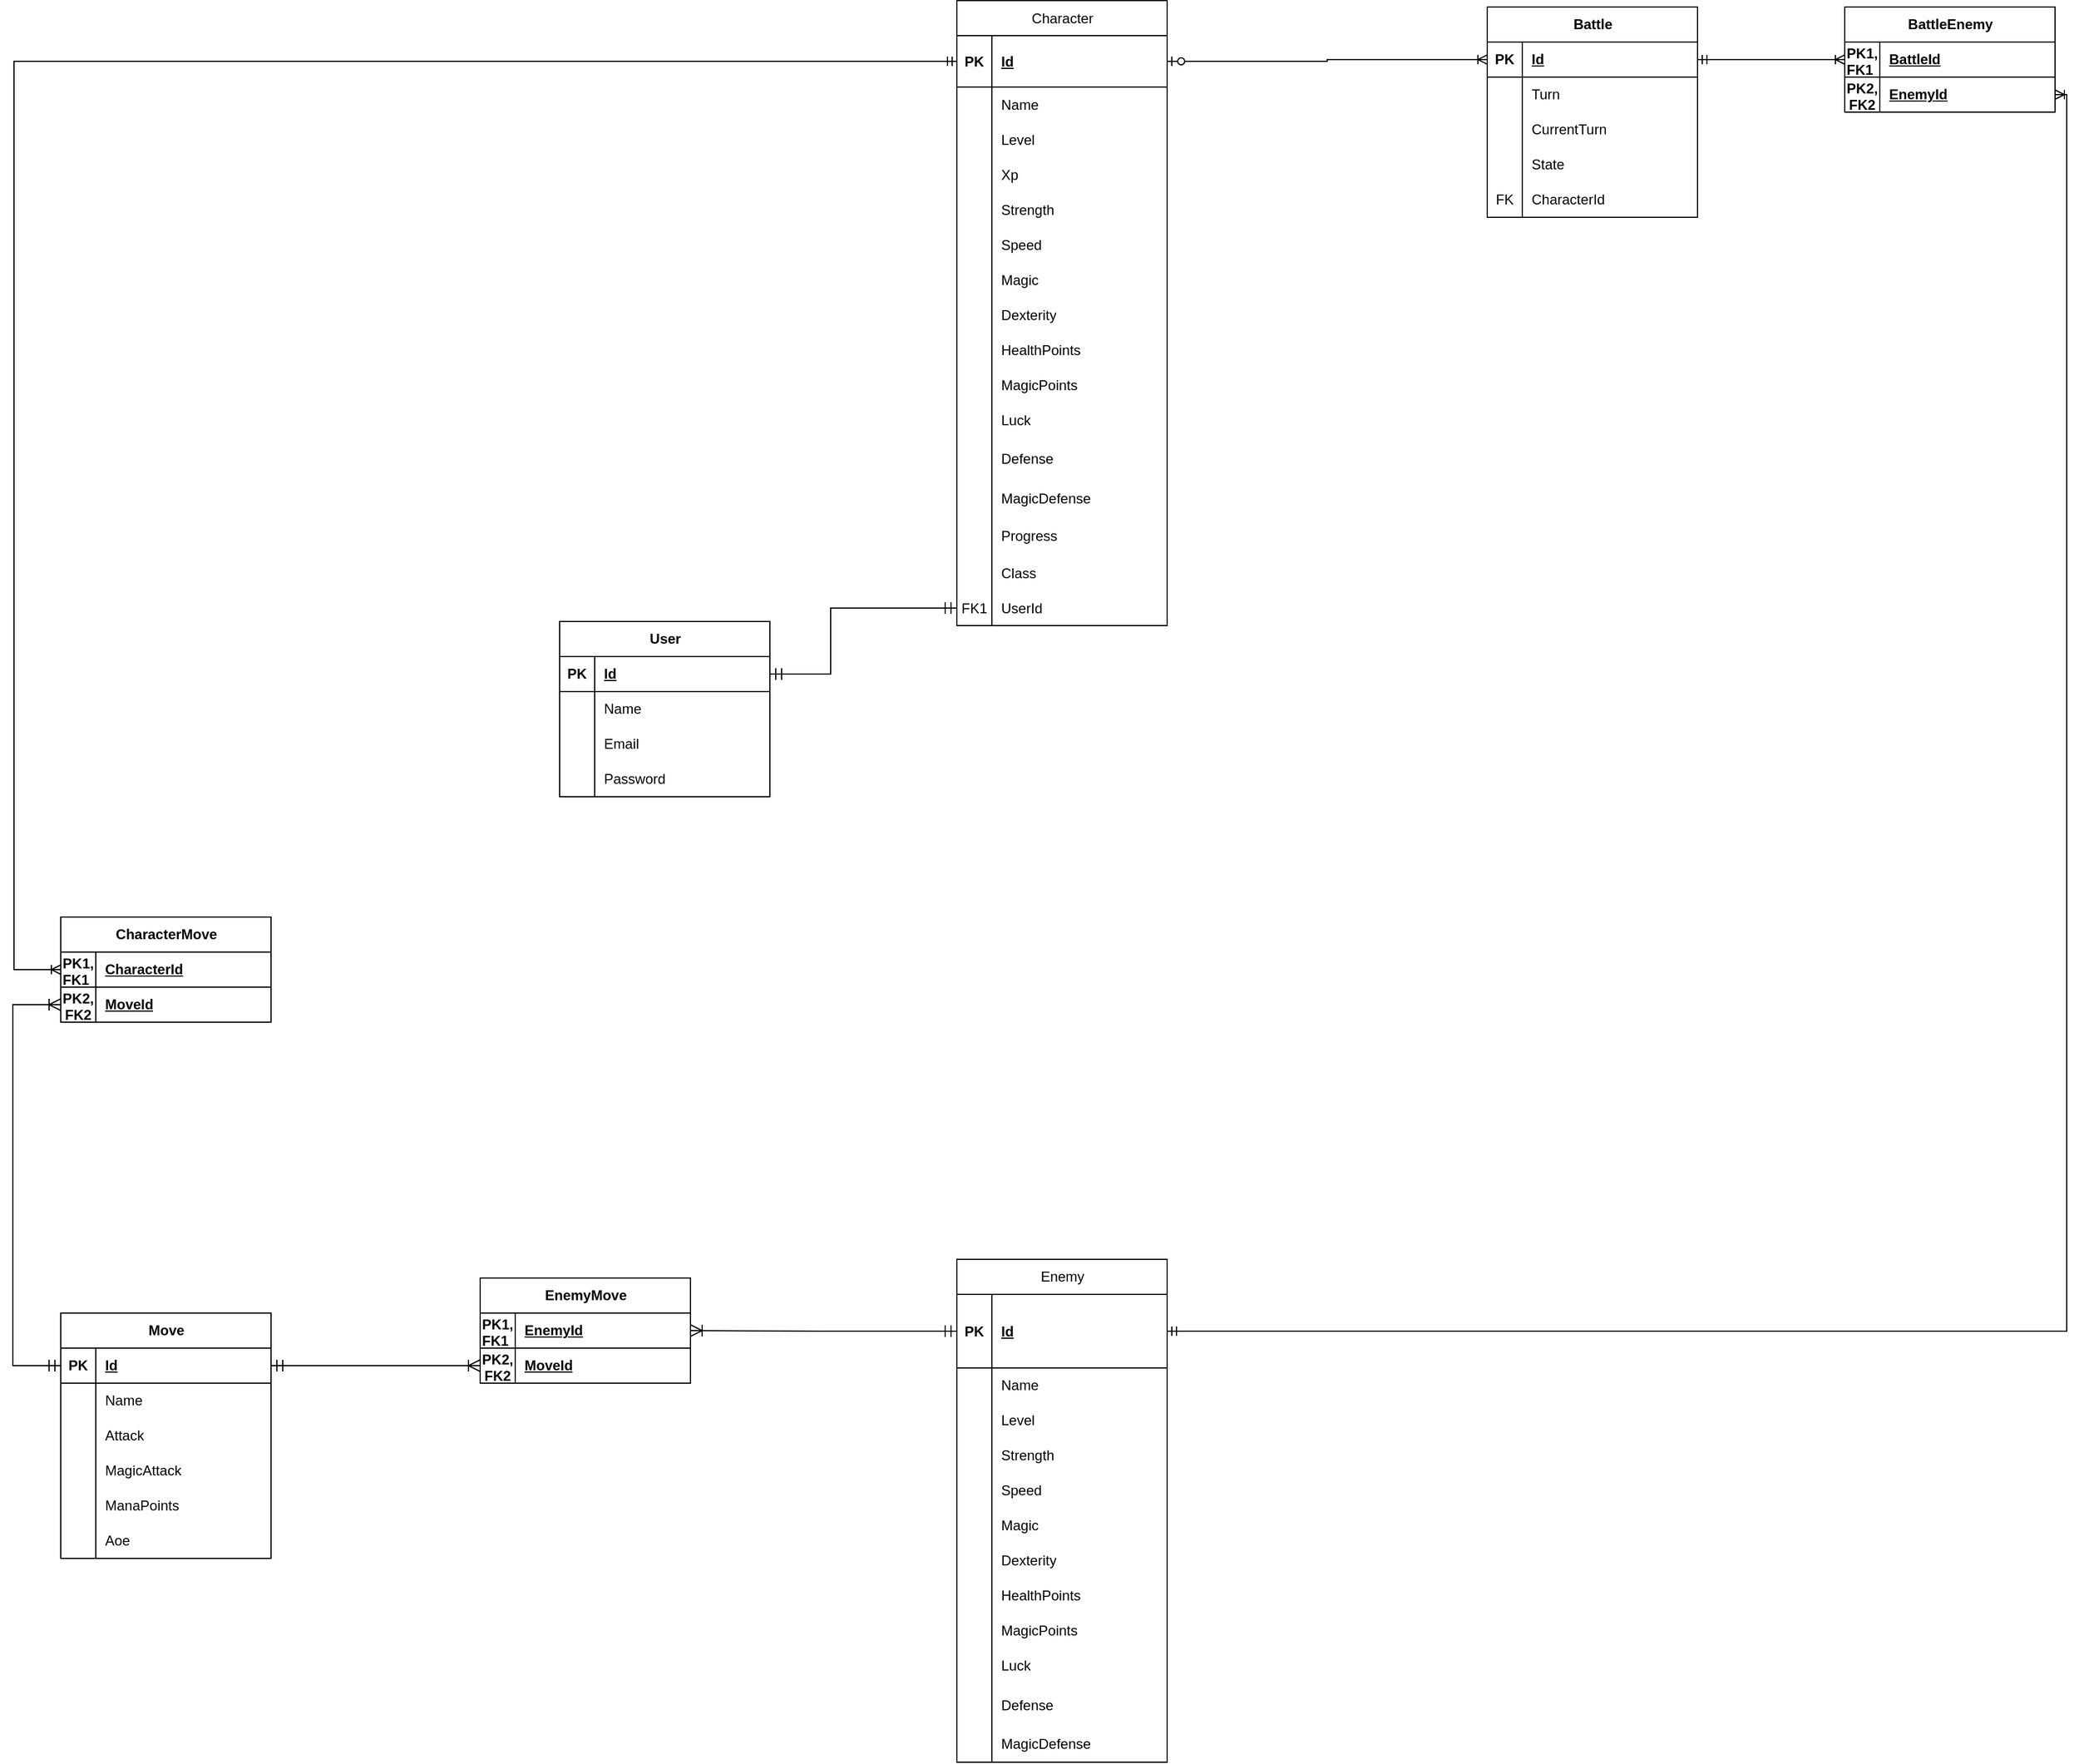 <mxfile version="25.0.2">
  <diagram name="Page-1" id="8QShB3p7lGFEObH2UP4t">
    <mxGraphModel dx="4040" dy="1418" grid="0" gridSize="10" guides="1" tooltips="1" connect="1" arrows="1" fold="1" page="0" pageScale="1" pageWidth="850" pageHeight="1100" math="0" shadow="0">
      <root>
        <mxCell id="0" />
        <mxCell id="1" parent="0" />
        <mxCell id="unf1bPPafbng3InVdpYj-214" value="Character" style="shape=table;startSize=30;container=1;collapsible=1;childLayout=tableLayout;fixedRows=1;rowLines=0;fontStyle=0;align=center;resizeLast=1;html=1;" parent="1" vertex="1">
          <mxGeometry x="-751" y="196.5" width="180" height="535.048" as="geometry" />
        </mxCell>
        <mxCell id="unf1bPPafbng3InVdpYj-215" value="" style="shape=tableRow;horizontal=0;startSize=0;swimlaneHead=0;swimlaneBody=0;fillColor=none;collapsible=0;dropTarget=0;points=[[0,0.5],[1,0.5]];portConstraint=eastwest;top=0;left=0;right=0;bottom=1;" parent="unf1bPPafbng3InVdpYj-214" vertex="1">
          <mxGeometry y="30" width="180" height="44" as="geometry" />
        </mxCell>
        <mxCell id="unf1bPPafbng3InVdpYj-216" value="PK" style="shape=partialRectangle;connectable=0;fillColor=none;top=0;left=0;bottom=0;right=0;fontStyle=1;overflow=hidden;whiteSpace=wrap;html=1;" parent="unf1bPPafbng3InVdpYj-215" vertex="1">
          <mxGeometry width="30" height="44" as="geometry">
            <mxRectangle width="30" height="44" as="alternateBounds" />
          </mxGeometry>
        </mxCell>
        <mxCell id="unf1bPPafbng3InVdpYj-217" value="Id" style="shape=partialRectangle;connectable=0;fillColor=none;top=0;left=0;bottom=0;right=0;align=left;spacingLeft=6;fontStyle=5;overflow=hidden;whiteSpace=wrap;html=1;" parent="unf1bPPafbng3InVdpYj-215" vertex="1">
          <mxGeometry x="30" width="150" height="44" as="geometry">
            <mxRectangle width="150" height="44" as="alternateBounds" />
          </mxGeometry>
        </mxCell>
        <mxCell id="unf1bPPafbng3InVdpYj-218" value="" style="shape=tableRow;horizontal=0;startSize=0;swimlaneHead=0;swimlaneBody=0;fillColor=none;collapsible=0;dropTarget=0;points=[[0,0.5],[1,0.5]];portConstraint=eastwest;top=0;left=0;right=0;bottom=0;" parent="unf1bPPafbng3InVdpYj-214" vertex="1">
          <mxGeometry y="74" width="180" height="30" as="geometry" />
        </mxCell>
        <mxCell id="unf1bPPafbng3InVdpYj-219" value="" style="shape=partialRectangle;connectable=0;fillColor=none;top=0;left=0;bottom=0;right=0;editable=1;overflow=hidden;whiteSpace=wrap;html=1;" parent="unf1bPPafbng3InVdpYj-218" vertex="1">
          <mxGeometry width="30" height="30" as="geometry">
            <mxRectangle width="30" height="30" as="alternateBounds" />
          </mxGeometry>
        </mxCell>
        <mxCell id="unf1bPPafbng3InVdpYj-220" value="Name" style="shape=partialRectangle;connectable=0;fillColor=none;top=0;left=0;bottom=0;right=0;align=left;spacingLeft=6;overflow=hidden;whiteSpace=wrap;html=1;" parent="unf1bPPafbng3InVdpYj-218" vertex="1">
          <mxGeometry x="30" width="150" height="30" as="geometry">
            <mxRectangle width="150" height="30" as="alternateBounds" />
          </mxGeometry>
        </mxCell>
        <mxCell id="unf1bPPafbng3InVdpYj-254" value="" style="shape=tableRow;horizontal=0;startSize=0;swimlaneHead=0;swimlaneBody=0;fillColor=none;collapsible=0;dropTarget=0;points=[[0,0.5],[1,0.5]];portConstraint=eastwest;top=0;left=0;right=0;bottom=0;" parent="unf1bPPafbng3InVdpYj-214" vertex="1">
          <mxGeometry y="104" width="180" height="30" as="geometry" />
        </mxCell>
        <mxCell id="unf1bPPafbng3InVdpYj-255" value="" style="shape=partialRectangle;connectable=0;fillColor=none;top=0;left=0;bottom=0;right=0;editable=1;overflow=hidden;whiteSpace=wrap;html=1;" parent="unf1bPPafbng3InVdpYj-254" vertex="1">
          <mxGeometry width="30" height="30" as="geometry">
            <mxRectangle width="30" height="30" as="alternateBounds" />
          </mxGeometry>
        </mxCell>
        <mxCell id="unf1bPPafbng3InVdpYj-256" value="Level" style="shape=partialRectangle;connectable=0;fillColor=none;top=0;left=0;bottom=0;right=0;align=left;spacingLeft=6;overflow=hidden;whiteSpace=wrap;html=1;" parent="unf1bPPafbng3InVdpYj-254" vertex="1">
          <mxGeometry x="30" width="150" height="30" as="geometry">
            <mxRectangle width="150" height="30" as="alternateBounds" />
          </mxGeometry>
        </mxCell>
        <mxCell id="unf1bPPafbng3InVdpYj-221" value="" style="shape=tableRow;horizontal=0;startSize=0;swimlaneHead=0;swimlaneBody=0;fillColor=none;collapsible=0;dropTarget=0;points=[[0,0.5],[1,0.5]];portConstraint=eastwest;top=0;left=0;right=0;bottom=0;" parent="unf1bPPafbng3InVdpYj-214" vertex="1">
          <mxGeometry y="134" width="180" height="30" as="geometry" />
        </mxCell>
        <mxCell id="unf1bPPafbng3InVdpYj-222" value="" style="shape=partialRectangle;connectable=0;fillColor=none;top=0;left=0;bottom=0;right=0;editable=1;overflow=hidden;whiteSpace=wrap;html=1;" parent="unf1bPPafbng3InVdpYj-221" vertex="1">
          <mxGeometry width="30" height="30" as="geometry">
            <mxRectangle width="30" height="30" as="alternateBounds" />
          </mxGeometry>
        </mxCell>
        <mxCell id="unf1bPPafbng3InVdpYj-223" value="Xp" style="shape=partialRectangle;connectable=0;fillColor=none;top=0;left=0;bottom=0;right=0;align=left;spacingLeft=6;overflow=hidden;whiteSpace=wrap;html=1;" parent="unf1bPPafbng3InVdpYj-221" vertex="1">
          <mxGeometry x="30" width="150" height="30" as="geometry">
            <mxRectangle width="150" height="30" as="alternateBounds" />
          </mxGeometry>
        </mxCell>
        <mxCell id="unf1bPPafbng3InVdpYj-257" value="" style="shape=tableRow;horizontal=0;startSize=0;swimlaneHead=0;swimlaneBody=0;fillColor=none;collapsible=0;dropTarget=0;points=[[0,0.5],[1,0.5]];portConstraint=eastwest;top=0;left=0;right=0;bottom=0;" parent="unf1bPPafbng3InVdpYj-214" vertex="1">
          <mxGeometry y="164" width="180" height="30" as="geometry" />
        </mxCell>
        <mxCell id="unf1bPPafbng3InVdpYj-258" value="" style="shape=partialRectangle;connectable=0;fillColor=none;top=0;left=0;bottom=0;right=0;editable=1;overflow=hidden;whiteSpace=wrap;html=1;" parent="unf1bPPafbng3InVdpYj-257" vertex="1">
          <mxGeometry width="30" height="30" as="geometry">
            <mxRectangle width="30" height="30" as="alternateBounds" />
          </mxGeometry>
        </mxCell>
        <mxCell id="unf1bPPafbng3InVdpYj-259" value="Strength" style="shape=partialRectangle;connectable=0;fillColor=none;top=0;left=0;bottom=0;right=0;align=left;spacingLeft=6;overflow=hidden;whiteSpace=wrap;html=1;" parent="unf1bPPafbng3InVdpYj-257" vertex="1">
          <mxGeometry x="30" width="150" height="30" as="geometry">
            <mxRectangle width="150" height="30" as="alternateBounds" />
          </mxGeometry>
        </mxCell>
        <mxCell id="unf1bPPafbng3InVdpYj-224" value="" style="shape=tableRow;horizontal=0;startSize=0;swimlaneHead=0;swimlaneBody=0;fillColor=none;collapsible=0;dropTarget=0;points=[[0,0.5],[1,0.5]];portConstraint=eastwest;top=0;left=0;right=0;bottom=0;" parent="unf1bPPafbng3InVdpYj-214" vertex="1">
          <mxGeometry y="194" width="180" height="30" as="geometry" />
        </mxCell>
        <mxCell id="unf1bPPafbng3InVdpYj-225" value="" style="shape=partialRectangle;connectable=0;fillColor=none;top=0;left=0;bottom=0;right=0;editable=1;overflow=hidden;whiteSpace=wrap;html=1;" parent="unf1bPPafbng3InVdpYj-224" vertex="1">
          <mxGeometry width="30" height="30" as="geometry">
            <mxRectangle width="30" height="30" as="alternateBounds" />
          </mxGeometry>
        </mxCell>
        <mxCell id="unf1bPPafbng3InVdpYj-226" value="Speed" style="shape=partialRectangle;connectable=0;fillColor=none;top=0;left=0;bottom=0;right=0;align=left;spacingLeft=6;overflow=hidden;whiteSpace=wrap;html=1;" parent="unf1bPPafbng3InVdpYj-224" vertex="1">
          <mxGeometry x="30" width="150" height="30" as="geometry">
            <mxRectangle width="150" height="30" as="alternateBounds" />
          </mxGeometry>
        </mxCell>
        <mxCell id="unf1bPPafbng3InVdpYj-227" value="" style="shape=tableRow;horizontal=0;startSize=0;swimlaneHead=0;swimlaneBody=0;fillColor=none;collapsible=0;dropTarget=0;points=[[0,0.5],[1,0.5]];portConstraint=eastwest;top=0;left=0;right=0;bottom=0;" parent="unf1bPPafbng3InVdpYj-214" vertex="1">
          <mxGeometry y="224" width="180" height="30" as="geometry" />
        </mxCell>
        <mxCell id="unf1bPPafbng3InVdpYj-228" value="&lt;span style=&quot;white-space: pre;&quot;&gt;&#x9;&lt;/span&gt;" style="shape=partialRectangle;connectable=0;fillColor=none;top=0;left=0;bottom=0;right=0;editable=1;overflow=hidden;whiteSpace=wrap;html=1;" parent="unf1bPPafbng3InVdpYj-227" vertex="1">
          <mxGeometry width="30" height="30" as="geometry">
            <mxRectangle width="30" height="30" as="alternateBounds" />
          </mxGeometry>
        </mxCell>
        <mxCell id="unf1bPPafbng3InVdpYj-229" value="Magic" style="shape=partialRectangle;connectable=0;fillColor=none;top=0;left=0;bottom=0;right=0;align=left;spacingLeft=6;overflow=hidden;whiteSpace=wrap;html=1;" parent="unf1bPPafbng3InVdpYj-227" vertex="1">
          <mxGeometry x="30" width="150" height="30" as="geometry">
            <mxRectangle width="150" height="30" as="alternateBounds" />
          </mxGeometry>
        </mxCell>
        <mxCell id="unf1bPPafbng3InVdpYj-230" value="" style="shape=tableRow;horizontal=0;startSize=0;swimlaneHead=0;swimlaneBody=0;fillColor=none;collapsible=0;dropTarget=0;points=[[0,0.5],[1,0.5]];portConstraint=eastwest;top=0;left=0;right=0;bottom=0;" parent="unf1bPPafbng3InVdpYj-214" vertex="1">
          <mxGeometry y="254" width="180" height="30" as="geometry" />
        </mxCell>
        <mxCell id="unf1bPPafbng3InVdpYj-231" value="&lt;span style=&quot;white-space: pre;&quot;&gt;&#x9;&lt;/span&gt;" style="shape=partialRectangle;connectable=0;fillColor=none;top=0;left=0;bottom=0;right=0;editable=1;overflow=hidden;whiteSpace=wrap;html=1;" parent="unf1bPPafbng3InVdpYj-230" vertex="1">
          <mxGeometry width="30" height="30" as="geometry">
            <mxRectangle width="30" height="30" as="alternateBounds" />
          </mxGeometry>
        </mxCell>
        <mxCell id="unf1bPPafbng3InVdpYj-232" value="Dexterity" style="shape=partialRectangle;connectable=0;fillColor=none;top=0;left=0;bottom=0;right=0;align=left;spacingLeft=6;overflow=hidden;whiteSpace=wrap;html=1;" parent="unf1bPPafbng3InVdpYj-230" vertex="1">
          <mxGeometry x="30" width="150" height="30" as="geometry">
            <mxRectangle width="150" height="30" as="alternateBounds" />
          </mxGeometry>
        </mxCell>
        <mxCell id="unf1bPPafbng3InVdpYj-233" value="" style="shape=tableRow;horizontal=0;startSize=0;swimlaneHead=0;swimlaneBody=0;fillColor=none;collapsible=0;dropTarget=0;points=[[0,0.5],[1,0.5]];portConstraint=eastwest;top=0;left=0;right=0;bottom=0;" parent="unf1bPPafbng3InVdpYj-214" vertex="1">
          <mxGeometry y="284" width="180" height="30" as="geometry" />
        </mxCell>
        <mxCell id="unf1bPPafbng3InVdpYj-234" value="&lt;span style=&quot;white-space: pre;&quot;&gt;&#x9;&lt;/span&gt;" style="shape=partialRectangle;connectable=0;fillColor=none;top=0;left=0;bottom=0;right=0;editable=1;overflow=hidden;whiteSpace=wrap;html=1;" parent="unf1bPPafbng3InVdpYj-233" vertex="1">
          <mxGeometry width="30" height="30" as="geometry">
            <mxRectangle width="30" height="30" as="alternateBounds" />
          </mxGeometry>
        </mxCell>
        <mxCell id="unf1bPPafbng3InVdpYj-235" value="HealthPoints" style="shape=partialRectangle;connectable=0;fillColor=none;top=0;left=0;bottom=0;right=0;align=left;spacingLeft=6;overflow=hidden;whiteSpace=wrap;html=1;" parent="unf1bPPafbng3InVdpYj-233" vertex="1">
          <mxGeometry x="30" width="150" height="30" as="geometry">
            <mxRectangle width="150" height="30" as="alternateBounds" />
          </mxGeometry>
        </mxCell>
        <mxCell id="unf1bPPafbng3InVdpYj-236" value="" style="shape=tableRow;horizontal=0;startSize=0;swimlaneHead=0;swimlaneBody=0;fillColor=none;collapsible=0;dropTarget=0;points=[[0,0.5],[1,0.5]];portConstraint=eastwest;top=0;left=0;right=0;bottom=0;" parent="unf1bPPafbng3InVdpYj-214" vertex="1">
          <mxGeometry y="314" width="180" height="30" as="geometry" />
        </mxCell>
        <mxCell id="unf1bPPafbng3InVdpYj-237" value="&lt;span style=&quot;white-space: pre;&quot;&gt;&#x9;&lt;/span&gt;" style="shape=partialRectangle;connectable=0;fillColor=none;top=0;left=0;bottom=0;right=0;editable=1;overflow=hidden;whiteSpace=wrap;html=1;" parent="unf1bPPafbng3InVdpYj-236" vertex="1">
          <mxGeometry width="30" height="30" as="geometry">
            <mxRectangle width="30" height="30" as="alternateBounds" />
          </mxGeometry>
        </mxCell>
        <mxCell id="unf1bPPafbng3InVdpYj-238" value="MagicPoints" style="shape=partialRectangle;connectable=0;fillColor=none;top=0;left=0;bottom=0;right=0;align=left;spacingLeft=6;overflow=hidden;whiteSpace=wrap;html=1;" parent="unf1bPPafbng3InVdpYj-236" vertex="1">
          <mxGeometry x="30" width="150" height="30" as="geometry">
            <mxRectangle width="150" height="30" as="alternateBounds" />
          </mxGeometry>
        </mxCell>
        <mxCell id="unf1bPPafbng3InVdpYj-239" value="" style="shape=tableRow;horizontal=0;startSize=0;swimlaneHead=0;swimlaneBody=0;fillColor=none;collapsible=0;dropTarget=0;points=[[0,0.5],[1,0.5]];portConstraint=eastwest;top=0;left=0;right=0;bottom=0;" parent="unf1bPPafbng3InVdpYj-214" vertex="1">
          <mxGeometry y="344" width="180" height="30" as="geometry" />
        </mxCell>
        <mxCell id="unf1bPPafbng3InVdpYj-240" value="&lt;span style=&quot;white-space: pre;&quot;&gt;&#x9;&lt;/span&gt;" style="shape=partialRectangle;connectable=0;fillColor=none;top=0;left=0;bottom=0;right=0;editable=1;overflow=hidden;whiteSpace=wrap;html=1;" parent="unf1bPPafbng3InVdpYj-239" vertex="1">
          <mxGeometry width="30" height="30" as="geometry">
            <mxRectangle width="30" height="30" as="alternateBounds" />
          </mxGeometry>
        </mxCell>
        <mxCell id="unf1bPPafbng3InVdpYj-241" value="&lt;div&gt;Luck&lt;/div&gt;" style="shape=partialRectangle;connectable=0;fillColor=none;top=0;left=0;bottom=0;right=0;align=left;spacingLeft=6;overflow=hidden;whiteSpace=wrap;html=1;" parent="unf1bPPafbng3InVdpYj-239" vertex="1">
          <mxGeometry x="30" width="150" height="30" as="geometry">
            <mxRectangle width="150" height="30" as="alternateBounds" />
          </mxGeometry>
        </mxCell>
        <mxCell id="unf1bPPafbng3InVdpYj-242" value="" style="shape=tableRow;horizontal=0;startSize=0;swimlaneHead=0;swimlaneBody=0;fillColor=none;collapsible=0;dropTarget=0;points=[[0,0.5],[1,0.5]];portConstraint=eastwest;top=0;left=0;right=0;bottom=0;" parent="unf1bPPafbng3InVdpYj-214" vertex="1">
          <mxGeometry y="374" width="180" height="37" as="geometry" />
        </mxCell>
        <mxCell id="unf1bPPafbng3InVdpYj-243" value="&lt;span style=&quot;white-space: pre;&quot;&gt;&#x9;&lt;/span&gt;" style="shape=partialRectangle;connectable=0;fillColor=none;top=0;left=0;bottom=0;right=0;editable=1;overflow=hidden;whiteSpace=wrap;html=1;" parent="unf1bPPafbng3InVdpYj-242" vertex="1">
          <mxGeometry width="30" height="37" as="geometry">
            <mxRectangle width="30" height="37" as="alternateBounds" />
          </mxGeometry>
        </mxCell>
        <mxCell id="unf1bPPafbng3InVdpYj-244" value="Defense" style="shape=partialRectangle;connectable=0;fillColor=none;top=0;left=0;bottom=0;right=0;align=left;spacingLeft=6;overflow=hidden;whiteSpace=wrap;html=1;" parent="unf1bPPafbng3InVdpYj-242" vertex="1">
          <mxGeometry x="30" width="150" height="37" as="geometry">
            <mxRectangle width="150" height="37" as="alternateBounds" />
          </mxGeometry>
        </mxCell>
        <mxCell id="unf1bPPafbng3InVdpYj-245" value="" style="shape=tableRow;horizontal=0;startSize=0;swimlaneHead=0;swimlaneBody=0;fillColor=none;collapsible=0;dropTarget=0;points=[[0,0.5],[1,0.5]];portConstraint=eastwest;top=0;left=0;right=0;bottom=0;" parent="unf1bPPafbng3InVdpYj-214" vertex="1">
          <mxGeometry y="411" width="180" height="30" as="geometry" />
        </mxCell>
        <mxCell id="unf1bPPafbng3InVdpYj-246" value="&lt;span style=&quot;white-space: pre;&quot;&gt;&#x9;&lt;/span&gt;" style="shape=partialRectangle;connectable=0;fillColor=none;top=0;left=0;bottom=0;right=0;editable=1;overflow=hidden;whiteSpace=wrap;html=1;" parent="unf1bPPafbng3InVdpYj-245" vertex="1">
          <mxGeometry width="30" height="30" as="geometry">
            <mxRectangle width="30" height="30" as="alternateBounds" />
          </mxGeometry>
        </mxCell>
        <mxCell id="unf1bPPafbng3InVdpYj-247" value="MagicDefense" style="shape=partialRectangle;connectable=0;fillColor=none;top=0;left=0;bottom=0;right=0;align=left;spacingLeft=6;overflow=hidden;whiteSpace=wrap;html=1;" parent="unf1bPPafbng3InVdpYj-245" vertex="1">
          <mxGeometry x="30" width="150" height="30" as="geometry">
            <mxRectangle width="150" height="30" as="alternateBounds" />
          </mxGeometry>
        </mxCell>
        <mxCell id="unf1bPPafbng3InVdpYj-260" value="" style="shape=tableRow;horizontal=0;startSize=0;swimlaneHead=0;swimlaneBody=0;fillColor=none;collapsible=0;dropTarget=0;points=[[0,0.5],[1,0.5]];portConstraint=eastwest;top=0;left=0;right=0;bottom=0;" parent="unf1bPPafbng3InVdpYj-214" vertex="1">
          <mxGeometry y="441" width="180" height="34" as="geometry" />
        </mxCell>
        <mxCell id="unf1bPPafbng3InVdpYj-261" value="&lt;span style=&quot;white-space: pre;&quot;&gt;&#x9;&lt;/span&gt;" style="shape=partialRectangle;connectable=0;fillColor=none;top=0;left=0;bottom=0;right=0;editable=1;overflow=hidden;whiteSpace=wrap;html=1;" parent="unf1bPPafbng3InVdpYj-260" vertex="1">
          <mxGeometry width="30" height="34" as="geometry">
            <mxRectangle width="30" height="34" as="alternateBounds" />
          </mxGeometry>
        </mxCell>
        <mxCell id="unf1bPPafbng3InVdpYj-262" value="Progress" style="shape=partialRectangle;connectable=0;fillColor=none;top=0;left=0;bottom=0;right=0;align=left;spacingLeft=6;overflow=hidden;whiteSpace=wrap;html=1;" parent="unf1bPPafbng3InVdpYj-260" vertex="1">
          <mxGeometry x="30" width="150" height="34" as="geometry">
            <mxRectangle width="150" height="34" as="alternateBounds" />
          </mxGeometry>
        </mxCell>
        <mxCell id="unf1bPPafbng3InVdpYj-269" value="" style="shape=tableRow;horizontal=0;startSize=0;swimlaneHead=0;swimlaneBody=0;fillColor=none;collapsible=0;dropTarget=0;points=[[0,0.5],[1,0.5]];portConstraint=eastwest;top=0;left=0;right=0;bottom=0;" parent="unf1bPPafbng3InVdpYj-214" vertex="1">
          <mxGeometry y="475" width="180" height="30" as="geometry" />
        </mxCell>
        <mxCell id="unf1bPPafbng3InVdpYj-270" value="" style="shape=partialRectangle;connectable=0;fillColor=none;top=0;left=0;bottom=0;right=0;editable=1;overflow=hidden;whiteSpace=wrap;html=1;" parent="unf1bPPafbng3InVdpYj-269" vertex="1">
          <mxGeometry width="30" height="30" as="geometry">
            <mxRectangle width="30" height="30" as="alternateBounds" />
          </mxGeometry>
        </mxCell>
        <mxCell id="unf1bPPafbng3InVdpYj-271" value="Class" style="shape=partialRectangle;connectable=0;fillColor=none;top=0;left=0;bottom=0;right=0;align=left;spacingLeft=6;overflow=hidden;whiteSpace=wrap;html=1;" parent="unf1bPPafbng3InVdpYj-269" vertex="1">
          <mxGeometry x="30" width="150" height="30" as="geometry">
            <mxRectangle width="150" height="30" as="alternateBounds" />
          </mxGeometry>
        </mxCell>
        <mxCell id="unf1bPPafbng3InVdpYj-272" value="" style="shape=tableRow;horizontal=0;startSize=0;swimlaneHead=0;swimlaneBody=0;fillColor=none;collapsible=0;dropTarget=0;points=[[0,0.5],[1,0.5]];portConstraint=eastwest;top=0;left=0;right=0;bottom=0;" parent="unf1bPPafbng3InVdpYj-214" vertex="1">
          <mxGeometry y="505" width="180" height="30" as="geometry" />
        </mxCell>
        <mxCell id="unf1bPPafbng3InVdpYj-273" value="&lt;div&gt;FK1&lt;/div&gt;" style="shape=partialRectangle;connectable=0;fillColor=none;top=0;left=0;bottom=0;right=0;editable=1;overflow=hidden;whiteSpace=wrap;html=1;" parent="unf1bPPafbng3InVdpYj-272" vertex="1">
          <mxGeometry width="30" height="30" as="geometry">
            <mxRectangle width="30" height="30" as="alternateBounds" />
          </mxGeometry>
        </mxCell>
        <mxCell id="unf1bPPafbng3InVdpYj-274" value="UserId" style="shape=partialRectangle;connectable=0;fillColor=none;top=0;left=0;bottom=0;right=0;align=left;spacingLeft=6;overflow=hidden;whiteSpace=wrap;html=1;" parent="unf1bPPafbng3InVdpYj-272" vertex="1">
          <mxGeometry x="30" width="150" height="30" as="geometry">
            <mxRectangle width="150" height="30" as="alternateBounds" />
          </mxGeometry>
        </mxCell>
        <mxCell id="unf1bPPafbng3InVdpYj-321" value="Enemy" style="shape=table;startSize=30;container=1;collapsible=1;childLayout=tableLayout;fixedRows=1;rowLines=0;fontStyle=0;align=center;resizeLast=1;html=1;" parent="1" vertex="1">
          <mxGeometry x="-751" y="1274" width="180" height="430.462" as="geometry" />
        </mxCell>
        <mxCell id="unf1bPPafbng3InVdpYj-322" value="" style="shape=tableRow;horizontal=0;startSize=0;swimlaneHead=0;swimlaneBody=0;fillColor=none;collapsible=0;dropTarget=0;points=[[0,0.5],[1,0.5]];portConstraint=eastwest;top=0;left=0;right=0;bottom=1;" parent="unf1bPPafbng3InVdpYj-321" vertex="1">
          <mxGeometry y="30" width="180" height="63" as="geometry" />
        </mxCell>
        <mxCell id="unf1bPPafbng3InVdpYj-323" value="PK" style="shape=partialRectangle;connectable=0;fillColor=none;top=0;left=0;bottom=0;right=0;fontStyle=1;overflow=hidden;whiteSpace=wrap;html=1;" parent="unf1bPPafbng3InVdpYj-322" vertex="1">
          <mxGeometry width="30" height="63" as="geometry">
            <mxRectangle width="30" height="63" as="alternateBounds" />
          </mxGeometry>
        </mxCell>
        <mxCell id="unf1bPPafbng3InVdpYj-324" value="Id" style="shape=partialRectangle;connectable=0;fillColor=none;top=0;left=0;bottom=0;right=0;align=left;spacingLeft=6;fontStyle=5;overflow=hidden;whiteSpace=wrap;html=1;" parent="unf1bPPafbng3InVdpYj-322" vertex="1">
          <mxGeometry x="30" width="150" height="63" as="geometry">
            <mxRectangle width="150" height="63" as="alternateBounds" />
          </mxGeometry>
        </mxCell>
        <mxCell id="unf1bPPafbng3InVdpYj-325" value="" style="shape=tableRow;horizontal=0;startSize=0;swimlaneHead=0;swimlaneBody=0;fillColor=none;collapsible=0;dropTarget=0;points=[[0,0.5],[1,0.5]];portConstraint=eastwest;top=0;left=0;right=0;bottom=0;" parent="unf1bPPafbng3InVdpYj-321" vertex="1">
          <mxGeometry y="93" width="180" height="30" as="geometry" />
        </mxCell>
        <mxCell id="unf1bPPafbng3InVdpYj-326" value="" style="shape=partialRectangle;connectable=0;fillColor=none;top=0;left=0;bottom=0;right=0;editable=1;overflow=hidden;whiteSpace=wrap;html=1;" parent="unf1bPPafbng3InVdpYj-325" vertex="1">
          <mxGeometry width="30" height="30" as="geometry">
            <mxRectangle width="30" height="30" as="alternateBounds" />
          </mxGeometry>
        </mxCell>
        <mxCell id="unf1bPPafbng3InVdpYj-327" value="Name" style="shape=partialRectangle;connectable=0;fillColor=none;top=0;left=0;bottom=0;right=0;align=left;spacingLeft=6;overflow=hidden;whiteSpace=wrap;html=1;" parent="unf1bPPafbng3InVdpYj-325" vertex="1">
          <mxGeometry x="30" width="150" height="30" as="geometry">
            <mxRectangle width="150" height="30" as="alternateBounds" />
          </mxGeometry>
        </mxCell>
        <mxCell id="unf1bPPafbng3InVdpYj-328" value="" style="shape=tableRow;horizontal=0;startSize=0;swimlaneHead=0;swimlaneBody=0;fillColor=none;collapsible=0;dropTarget=0;points=[[0,0.5],[1,0.5]];portConstraint=eastwest;top=0;left=0;right=0;bottom=0;" parent="unf1bPPafbng3InVdpYj-321" vertex="1">
          <mxGeometry y="123" width="180" height="30" as="geometry" />
        </mxCell>
        <mxCell id="unf1bPPafbng3InVdpYj-329" value="" style="shape=partialRectangle;connectable=0;fillColor=none;top=0;left=0;bottom=0;right=0;editable=1;overflow=hidden;whiteSpace=wrap;html=1;" parent="unf1bPPafbng3InVdpYj-328" vertex="1">
          <mxGeometry width="30" height="30" as="geometry">
            <mxRectangle width="30" height="30" as="alternateBounds" />
          </mxGeometry>
        </mxCell>
        <mxCell id="unf1bPPafbng3InVdpYj-330" value="Level" style="shape=partialRectangle;connectable=0;fillColor=none;top=0;left=0;bottom=0;right=0;align=left;spacingLeft=6;overflow=hidden;whiteSpace=wrap;html=1;" parent="unf1bPPafbng3InVdpYj-328" vertex="1">
          <mxGeometry x="30" width="150" height="30" as="geometry">
            <mxRectangle width="150" height="30" as="alternateBounds" />
          </mxGeometry>
        </mxCell>
        <mxCell id="unf1bPPafbng3InVdpYj-334" value="" style="shape=tableRow;horizontal=0;startSize=0;swimlaneHead=0;swimlaneBody=0;fillColor=none;collapsible=0;dropTarget=0;points=[[0,0.5],[1,0.5]];portConstraint=eastwest;top=0;left=0;right=0;bottom=0;" parent="unf1bPPafbng3InVdpYj-321" vertex="1">
          <mxGeometry y="153" width="180" height="30" as="geometry" />
        </mxCell>
        <mxCell id="unf1bPPafbng3InVdpYj-335" value="" style="shape=partialRectangle;connectable=0;fillColor=none;top=0;left=0;bottom=0;right=0;editable=1;overflow=hidden;whiteSpace=wrap;html=1;" parent="unf1bPPafbng3InVdpYj-334" vertex="1">
          <mxGeometry width="30" height="30" as="geometry">
            <mxRectangle width="30" height="30" as="alternateBounds" />
          </mxGeometry>
        </mxCell>
        <mxCell id="unf1bPPafbng3InVdpYj-336" value="Strength" style="shape=partialRectangle;connectable=0;fillColor=none;top=0;left=0;bottom=0;right=0;align=left;spacingLeft=6;overflow=hidden;whiteSpace=wrap;html=1;" parent="unf1bPPafbng3InVdpYj-334" vertex="1">
          <mxGeometry x="30" width="150" height="30" as="geometry">
            <mxRectangle width="150" height="30" as="alternateBounds" />
          </mxGeometry>
        </mxCell>
        <mxCell id="unf1bPPafbng3InVdpYj-337" value="" style="shape=tableRow;horizontal=0;startSize=0;swimlaneHead=0;swimlaneBody=0;fillColor=none;collapsible=0;dropTarget=0;points=[[0,0.5],[1,0.5]];portConstraint=eastwest;top=0;left=0;right=0;bottom=0;" parent="unf1bPPafbng3InVdpYj-321" vertex="1">
          <mxGeometry y="183" width="180" height="30" as="geometry" />
        </mxCell>
        <mxCell id="unf1bPPafbng3InVdpYj-338" value="" style="shape=partialRectangle;connectable=0;fillColor=none;top=0;left=0;bottom=0;right=0;editable=1;overflow=hidden;whiteSpace=wrap;html=1;" parent="unf1bPPafbng3InVdpYj-337" vertex="1">
          <mxGeometry width="30" height="30" as="geometry">
            <mxRectangle width="30" height="30" as="alternateBounds" />
          </mxGeometry>
        </mxCell>
        <mxCell id="unf1bPPafbng3InVdpYj-339" value="Speed" style="shape=partialRectangle;connectable=0;fillColor=none;top=0;left=0;bottom=0;right=0;align=left;spacingLeft=6;overflow=hidden;whiteSpace=wrap;html=1;" parent="unf1bPPafbng3InVdpYj-337" vertex="1">
          <mxGeometry x="30" width="150" height="30" as="geometry">
            <mxRectangle width="150" height="30" as="alternateBounds" />
          </mxGeometry>
        </mxCell>
        <mxCell id="unf1bPPafbng3InVdpYj-340" value="" style="shape=tableRow;horizontal=0;startSize=0;swimlaneHead=0;swimlaneBody=0;fillColor=none;collapsible=0;dropTarget=0;points=[[0,0.5],[1,0.5]];portConstraint=eastwest;top=0;left=0;right=0;bottom=0;" parent="unf1bPPafbng3InVdpYj-321" vertex="1">
          <mxGeometry y="213" width="180" height="30" as="geometry" />
        </mxCell>
        <mxCell id="unf1bPPafbng3InVdpYj-341" value="&lt;span style=&quot;white-space: pre;&quot;&gt;&#x9;&lt;/span&gt;" style="shape=partialRectangle;connectable=0;fillColor=none;top=0;left=0;bottom=0;right=0;editable=1;overflow=hidden;whiteSpace=wrap;html=1;" parent="unf1bPPafbng3InVdpYj-340" vertex="1">
          <mxGeometry width="30" height="30" as="geometry">
            <mxRectangle width="30" height="30" as="alternateBounds" />
          </mxGeometry>
        </mxCell>
        <mxCell id="unf1bPPafbng3InVdpYj-342" value="Magic" style="shape=partialRectangle;connectable=0;fillColor=none;top=0;left=0;bottom=0;right=0;align=left;spacingLeft=6;overflow=hidden;whiteSpace=wrap;html=1;" parent="unf1bPPafbng3InVdpYj-340" vertex="1">
          <mxGeometry x="30" width="150" height="30" as="geometry">
            <mxRectangle width="150" height="30" as="alternateBounds" />
          </mxGeometry>
        </mxCell>
        <mxCell id="unf1bPPafbng3InVdpYj-343" value="" style="shape=tableRow;horizontal=0;startSize=0;swimlaneHead=0;swimlaneBody=0;fillColor=none;collapsible=0;dropTarget=0;points=[[0,0.5],[1,0.5]];portConstraint=eastwest;top=0;left=0;right=0;bottom=0;" parent="unf1bPPafbng3InVdpYj-321" vertex="1">
          <mxGeometry y="243" width="180" height="30" as="geometry" />
        </mxCell>
        <mxCell id="unf1bPPafbng3InVdpYj-344" value="&lt;span style=&quot;white-space: pre;&quot;&gt;&#x9;&lt;/span&gt;" style="shape=partialRectangle;connectable=0;fillColor=none;top=0;left=0;bottom=0;right=0;editable=1;overflow=hidden;whiteSpace=wrap;html=1;" parent="unf1bPPafbng3InVdpYj-343" vertex="1">
          <mxGeometry width="30" height="30" as="geometry">
            <mxRectangle width="30" height="30" as="alternateBounds" />
          </mxGeometry>
        </mxCell>
        <mxCell id="unf1bPPafbng3InVdpYj-345" value="Dexterity" style="shape=partialRectangle;connectable=0;fillColor=none;top=0;left=0;bottom=0;right=0;align=left;spacingLeft=6;overflow=hidden;whiteSpace=wrap;html=1;" parent="unf1bPPafbng3InVdpYj-343" vertex="1">
          <mxGeometry x="30" width="150" height="30" as="geometry">
            <mxRectangle width="150" height="30" as="alternateBounds" />
          </mxGeometry>
        </mxCell>
        <mxCell id="unf1bPPafbng3InVdpYj-346" value="" style="shape=tableRow;horizontal=0;startSize=0;swimlaneHead=0;swimlaneBody=0;fillColor=none;collapsible=0;dropTarget=0;points=[[0,0.5],[1,0.5]];portConstraint=eastwest;top=0;left=0;right=0;bottom=0;" parent="unf1bPPafbng3InVdpYj-321" vertex="1">
          <mxGeometry y="273" width="180" height="30" as="geometry" />
        </mxCell>
        <mxCell id="unf1bPPafbng3InVdpYj-347" value="&lt;span style=&quot;white-space: pre;&quot;&gt;&#x9;&lt;/span&gt;" style="shape=partialRectangle;connectable=0;fillColor=none;top=0;left=0;bottom=0;right=0;editable=1;overflow=hidden;whiteSpace=wrap;html=1;" parent="unf1bPPafbng3InVdpYj-346" vertex="1">
          <mxGeometry width="30" height="30" as="geometry">
            <mxRectangle width="30" height="30" as="alternateBounds" />
          </mxGeometry>
        </mxCell>
        <mxCell id="unf1bPPafbng3InVdpYj-348" value="HealthPoints" style="shape=partialRectangle;connectable=0;fillColor=none;top=0;left=0;bottom=0;right=0;align=left;spacingLeft=6;overflow=hidden;whiteSpace=wrap;html=1;" parent="unf1bPPafbng3InVdpYj-346" vertex="1">
          <mxGeometry x="30" width="150" height="30" as="geometry">
            <mxRectangle width="150" height="30" as="alternateBounds" />
          </mxGeometry>
        </mxCell>
        <mxCell id="unf1bPPafbng3InVdpYj-349" value="" style="shape=tableRow;horizontal=0;startSize=0;swimlaneHead=0;swimlaneBody=0;fillColor=none;collapsible=0;dropTarget=0;points=[[0,0.5],[1,0.5]];portConstraint=eastwest;top=0;left=0;right=0;bottom=0;" parent="unf1bPPafbng3InVdpYj-321" vertex="1">
          <mxGeometry y="303" width="180" height="30" as="geometry" />
        </mxCell>
        <mxCell id="unf1bPPafbng3InVdpYj-350" value="&lt;span style=&quot;white-space: pre;&quot;&gt;&#x9;&lt;/span&gt;" style="shape=partialRectangle;connectable=0;fillColor=none;top=0;left=0;bottom=0;right=0;editable=1;overflow=hidden;whiteSpace=wrap;html=1;" parent="unf1bPPafbng3InVdpYj-349" vertex="1">
          <mxGeometry width="30" height="30" as="geometry">
            <mxRectangle width="30" height="30" as="alternateBounds" />
          </mxGeometry>
        </mxCell>
        <mxCell id="unf1bPPafbng3InVdpYj-351" value="MagicPoints" style="shape=partialRectangle;connectable=0;fillColor=none;top=0;left=0;bottom=0;right=0;align=left;spacingLeft=6;overflow=hidden;whiteSpace=wrap;html=1;" parent="unf1bPPafbng3InVdpYj-349" vertex="1">
          <mxGeometry x="30" width="150" height="30" as="geometry">
            <mxRectangle width="150" height="30" as="alternateBounds" />
          </mxGeometry>
        </mxCell>
        <mxCell id="unf1bPPafbng3InVdpYj-352" value="" style="shape=tableRow;horizontal=0;startSize=0;swimlaneHead=0;swimlaneBody=0;fillColor=none;collapsible=0;dropTarget=0;points=[[0,0.5],[1,0.5]];portConstraint=eastwest;top=0;left=0;right=0;bottom=0;" parent="unf1bPPafbng3InVdpYj-321" vertex="1">
          <mxGeometry y="333" width="180" height="30" as="geometry" />
        </mxCell>
        <mxCell id="unf1bPPafbng3InVdpYj-353" value="&lt;span style=&quot;white-space: pre;&quot;&gt;&#x9;&lt;/span&gt;" style="shape=partialRectangle;connectable=0;fillColor=none;top=0;left=0;bottom=0;right=0;editable=1;overflow=hidden;whiteSpace=wrap;html=1;" parent="unf1bPPafbng3InVdpYj-352" vertex="1">
          <mxGeometry width="30" height="30" as="geometry">
            <mxRectangle width="30" height="30" as="alternateBounds" />
          </mxGeometry>
        </mxCell>
        <mxCell id="unf1bPPafbng3InVdpYj-354" value="&lt;div&gt;Luck&lt;/div&gt;" style="shape=partialRectangle;connectable=0;fillColor=none;top=0;left=0;bottom=0;right=0;align=left;spacingLeft=6;overflow=hidden;whiteSpace=wrap;html=1;" parent="unf1bPPafbng3InVdpYj-352" vertex="1">
          <mxGeometry x="30" width="150" height="30" as="geometry">
            <mxRectangle width="150" height="30" as="alternateBounds" />
          </mxGeometry>
        </mxCell>
        <mxCell id="unf1bPPafbng3InVdpYj-355" value="" style="shape=tableRow;horizontal=0;startSize=0;swimlaneHead=0;swimlaneBody=0;fillColor=none;collapsible=0;dropTarget=0;points=[[0,0.5],[1,0.5]];portConstraint=eastwest;top=0;left=0;right=0;bottom=0;" parent="unf1bPPafbng3InVdpYj-321" vertex="1">
          <mxGeometry y="363" width="180" height="37" as="geometry" />
        </mxCell>
        <mxCell id="unf1bPPafbng3InVdpYj-356" value="&lt;span style=&quot;white-space: pre;&quot;&gt;&#x9;&lt;/span&gt;" style="shape=partialRectangle;connectable=0;fillColor=none;top=0;left=0;bottom=0;right=0;editable=1;overflow=hidden;whiteSpace=wrap;html=1;" parent="unf1bPPafbng3InVdpYj-355" vertex="1">
          <mxGeometry width="30" height="37" as="geometry">
            <mxRectangle width="30" height="37" as="alternateBounds" />
          </mxGeometry>
        </mxCell>
        <mxCell id="unf1bPPafbng3InVdpYj-357" value="Defense" style="shape=partialRectangle;connectable=0;fillColor=none;top=0;left=0;bottom=0;right=0;align=left;spacingLeft=6;overflow=hidden;whiteSpace=wrap;html=1;" parent="unf1bPPafbng3InVdpYj-355" vertex="1">
          <mxGeometry x="30" width="150" height="37" as="geometry">
            <mxRectangle width="150" height="37" as="alternateBounds" />
          </mxGeometry>
        </mxCell>
        <mxCell id="unf1bPPafbng3InVdpYj-358" value="" style="shape=tableRow;horizontal=0;startSize=0;swimlaneHead=0;swimlaneBody=0;fillColor=none;collapsible=0;dropTarget=0;points=[[0,0.5],[1,0.5]];portConstraint=eastwest;top=0;left=0;right=0;bottom=0;" parent="unf1bPPafbng3InVdpYj-321" vertex="1">
          <mxGeometry y="400" width="180" height="30" as="geometry" />
        </mxCell>
        <mxCell id="unf1bPPafbng3InVdpYj-359" value="&lt;span style=&quot;white-space: pre;&quot;&gt;&#x9;&lt;/span&gt;" style="shape=partialRectangle;connectable=0;fillColor=none;top=0;left=0;bottom=0;right=0;editable=1;overflow=hidden;whiteSpace=wrap;html=1;" parent="unf1bPPafbng3InVdpYj-358" vertex="1">
          <mxGeometry width="30" height="30" as="geometry">
            <mxRectangle width="30" height="30" as="alternateBounds" />
          </mxGeometry>
        </mxCell>
        <mxCell id="unf1bPPafbng3InVdpYj-360" value="MagicDefense" style="shape=partialRectangle;connectable=0;fillColor=none;top=0;left=0;bottom=0;right=0;align=left;spacingLeft=6;overflow=hidden;whiteSpace=wrap;html=1;" parent="unf1bPPafbng3InVdpYj-358" vertex="1">
          <mxGeometry x="30" width="150" height="30" as="geometry">
            <mxRectangle width="150" height="30" as="alternateBounds" />
          </mxGeometry>
        </mxCell>
        <mxCell id="unf1bPPafbng3InVdpYj-377" value="User" style="shape=table;startSize=30;container=1;collapsible=1;childLayout=tableLayout;fixedRows=1;rowLines=0;fontStyle=1;align=center;resizeLast=1;html=1;" parent="1" vertex="1">
          <mxGeometry x="-1091" y="728" width="180" height="150" as="geometry" />
        </mxCell>
        <mxCell id="unf1bPPafbng3InVdpYj-378" value="" style="shape=tableRow;horizontal=0;startSize=0;swimlaneHead=0;swimlaneBody=0;fillColor=none;collapsible=0;dropTarget=0;points=[[0,0.5],[1,0.5]];portConstraint=eastwest;top=0;left=0;right=0;bottom=1;" parent="unf1bPPafbng3InVdpYj-377" vertex="1">
          <mxGeometry y="30" width="180" height="30" as="geometry" />
        </mxCell>
        <mxCell id="unf1bPPafbng3InVdpYj-379" value="PK" style="shape=partialRectangle;connectable=0;fillColor=none;top=0;left=0;bottom=0;right=0;fontStyle=1;overflow=hidden;whiteSpace=wrap;html=1;" parent="unf1bPPafbng3InVdpYj-378" vertex="1">
          <mxGeometry width="30" height="30" as="geometry">
            <mxRectangle width="30" height="30" as="alternateBounds" />
          </mxGeometry>
        </mxCell>
        <mxCell id="unf1bPPafbng3InVdpYj-380" value="Id" style="shape=partialRectangle;connectable=0;fillColor=none;top=0;left=0;bottom=0;right=0;align=left;spacingLeft=6;fontStyle=5;overflow=hidden;whiteSpace=wrap;html=1;" parent="unf1bPPafbng3InVdpYj-378" vertex="1">
          <mxGeometry x="30" width="150" height="30" as="geometry">
            <mxRectangle width="150" height="30" as="alternateBounds" />
          </mxGeometry>
        </mxCell>
        <mxCell id="unf1bPPafbng3InVdpYj-381" value="" style="shape=tableRow;horizontal=0;startSize=0;swimlaneHead=0;swimlaneBody=0;fillColor=none;collapsible=0;dropTarget=0;points=[[0,0.5],[1,0.5]];portConstraint=eastwest;top=0;left=0;right=0;bottom=0;" parent="unf1bPPafbng3InVdpYj-377" vertex="1">
          <mxGeometry y="60" width="180" height="30" as="geometry" />
        </mxCell>
        <mxCell id="unf1bPPafbng3InVdpYj-382" value="" style="shape=partialRectangle;connectable=0;fillColor=none;top=0;left=0;bottom=0;right=0;editable=1;overflow=hidden;whiteSpace=wrap;html=1;" parent="unf1bPPafbng3InVdpYj-381" vertex="1">
          <mxGeometry width="30" height="30" as="geometry">
            <mxRectangle width="30" height="30" as="alternateBounds" />
          </mxGeometry>
        </mxCell>
        <mxCell id="unf1bPPafbng3InVdpYj-383" value="Name" style="shape=partialRectangle;connectable=0;fillColor=none;top=0;left=0;bottom=0;right=0;align=left;spacingLeft=6;overflow=hidden;whiteSpace=wrap;html=1;" parent="unf1bPPafbng3InVdpYj-381" vertex="1">
          <mxGeometry x="30" width="150" height="30" as="geometry">
            <mxRectangle width="150" height="30" as="alternateBounds" />
          </mxGeometry>
        </mxCell>
        <mxCell id="unf1bPPafbng3InVdpYj-384" value="" style="shape=tableRow;horizontal=0;startSize=0;swimlaneHead=0;swimlaneBody=0;fillColor=none;collapsible=0;dropTarget=0;points=[[0,0.5],[1,0.5]];portConstraint=eastwest;top=0;left=0;right=0;bottom=0;" parent="unf1bPPafbng3InVdpYj-377" vertex="1">
          <mxGeometry y="90" width="180" height="30" as="geometry" />
        </mxCell>
        <mxCell id="unf1bPPafbng3InVdpYj-385" value="" style="shape=partialRectangle;connectable=0;fillColor=none;top=0;left=0;bottom=0;right=0;editable=1;overflow=hidden;whiteSpace=wrap;html=1;" parent="unf1bPPafbng3InVdpYj-384" vertex="1">
          <mxGeometry width="30" height="30" as="geometry">
            <mxRectangle width="30" height="30" as="alternateBounds" />
          </mxGeometry>
        </mxCell>
        <mxCell id="unf1bPPafbng3InVdpYj-386" value="Email" style="shape=partialRectangle;connectable=0;fillColor=none;top=0;left=0;bottom=0;right=0;align=left;spacingLeft=6;overflow=hidden;whiteSpace=wrap;html=1;" parent="unf1bPPafbng3InVdpYj-384" vertex="1">
          <mxGeometry x="30" width="150" height="30" as="geometry">
            <mxRectangle width="150" height="30" as="alternateBounds" />
          </mxGeometry>
        </mxCell>
        <mxCell id="unf1bPPafbng3InVdpYj-387" value="" style="shape=tableRow;horizontal=0;startSize=0;swimlaneHead=0;swimlaneBody=0;fillColor=none;collapsible=0;dropTarget=0;points=[[0,0.5],[1,0.5]];portConstraint=eastwest;top=0;left=0;right=0;bottom=0;" parent="unf1bPPafbng3InVdpYj-377" vertex="1">
          <mxGeometry y="120" width="180" height="30" as="geometry" />
        </mxCell>
        <mxCell id="unf1bPPafbng3InVdpYj-388" value="" style="shape=partialRectangle;connectable=0;fillColor=none;top=0;left=0;bottom=0;right=0;editable=1;overflow=hidden;whiteSpace=wrap;html=1;" parent="unf1bPPafbng3InVdpYj-387" vertex="1">
          <mxGeometry width="30" height="30" as="geometry">
            <mxRectangle width="30" height="30" as="alternateBounds" />
          </mxGeometry>
        </mxCell>
        <mxCell id="unf1bPPafbng3InVdpYj-389" value="Password" style="shape=partialRectangle;connectable=0;fillColor=none;top=0;left=0;bottom=0;right=0;align=left;spacingLeft=6;overflow=hidden;whiteSpace=wrap;html=1;" parent="unf1bPPafbng3InVdpYj-387" vertex="1">
          <mxGeometry x="30" width="150" height="30" as="geometry">
            <mxRectangle width="150" height="30" as="alternateBounds" />
          </mxGeometry>
        </mxCell>
        <mxCell id="unf1bPPafbng3InVdpYj-390" value="" style="edgeStyle=orthogonalEdgeStyle;fontSize=12;html=1;endArrow=ERmandOne;startArrow=ERmandOne;rounded=0;startSize=8;endSize=8;exitX=1;exitY=0.5;exitDx=0;exitDy=0;entryX=0;entryY=0.5;entryDx=0;entryDy=0;" parent="1" source="unf1bPPafbng3InVdpYj-378" target="unf1bPPafbng3InVdpYj-272" edge="1">
          <mxGeometry width="100" height="100" relative="1" as="geometry">
            <mxPoint x="-644" y="952" as="sourcePoint" />
            <mxPoint x="-544" y="852" as="targetPoint" />
            <Array as="points">
              <mxPoint x="-859" y="773" />
            </Array>
          </mxGeometry>
        </mxCell>
        <mxCell id="unf1bPPafbng3InVdpYj-391" value="BattleEnemy" style="shape=table;startSize=30;container=1;collapsible=1;childLayout=tableLayout;fixedRows=1;rowLines=0;fontStyle=1;align=center;resizeLast=1;html=1;" parent="1" vertex="1">
          <mxGeometry x="9" y="202" width="180" height="90" as="geometry" />
        </mxCell>
        <mxCell id="unf1bPPafbng3InVdpYj-392" value="" style="shape=tableRow;horizontal=0;startSize=0;swimlaneHead=0;swimlaneBody=0;fillColor=none;collapsible=0;dropTarget=0;points=[[0,0.5],[1,0.5]];portConstraint=eastwest;top=0;left=0;right=0;bottom=1;" parent="unf1bPPafbng3InVdpYj-391" vertex="1">
          <mxGeometry y="30" width="180" height="30" as="geometry" />
        </mxCell>
        <mxCell id="unf1bPPafbng3InVdpYj-393" value="PK1, FK1&lt;span style=&quot;white-space: pre;&quot;&gt;&#x9;&lt;/span&gt;" style="shape=partialRectangle;connectable=0;fillColor=none;top=0;left=0;bottom=0;right=0;fontStyle=1;overflow=hidden;whiteSpace=wrap;html=1;" parent="unf1bPPafbng3InVdpYj-392" vertex="1">
          <mxGeometry width="30" height="30" as="geometry">
            <mxRectangle width="30" height="30" as="alternateBounds" />
          </mxGeometry>
        </mxCell>
        <mxCell id="unf1bPPafbng3InVdpYj-394" value="BattleId" style="shape=partialRectangle;connectable=0;fillColor=none;top=0;left=0;bottom=0;right=0;align=left;spacingLeft=6;fontStyle=5;overflow=hidden;whiteSpace=wrap;html=1;" parent="unf1bPPafbng3InVdpYj-392" vertex="1">
          <mxGeometry x="30" width="150" height="30" as="geometry">
            <mxRectangle width="150" height="30" as="alternateBounds" />
          </mxGeometry>
        </mxCell>
        <mxCell id="unf1bPPafbng3InVdpYj-395" value="" style="shape=tableRow;horizontal=0;startSize=0;swimlaneHead=0;swimlaneBody=0;fillColor=none;collapsible=0;dropTarget=0;points=[[0,0.5],[1,0.5]];portConstraint=eastwest;top=0;left=0;right=0;bottom=1;" parent="unf1bPPafbng3InVdpYj-391" vertex="1">
          <mxGeometry y="60" width="180" height="30" as="geometry" />
        </mxCell>
        <mxCell id="unf1bPPafbng3InVdpYj-396" value="PK2, FK2" style="shape=partialRectangle;connectable=0;fillColor=none;top=0;left=0;bottom=0;right=0;fontStyle=1;overflow=hidden;whiteSpace=wrap;html=1;" parent="unf1bPPafbng3InVdpYj-395" vertex="1">
          <mxGeometry width="30" height="30" as="geometry">
            <mxRectangle width="30" height="30" as="alternateBounds" />
          </mxGeometry>
        </mxCell>
        <mxCell id="unf1bPPafbng3InVdpYj-397" value="EnemyId" style="shape=partialRectangle;connectable=0;fillColor=none;top=0;left=0;bottom=0;right=0;align=left;spacingLeft=6;fontStyle=5;overflow=hidden;whiteSpace=wrap;html=1;" parent="unf1bPPafbng3InVdpYj-395" vertex="1">
          <mxGeometry x="30" width="150" height="30" as="geometry">
            <mxRectangle width="150" height="30" as="alternateBounds" />
          </mxGeometry>
        </mxCell>
        <mxCell id="unf1bPPafbng3InVdpYj-402" value="Battle" style="shape=table;startSize=30;container=1;collapsible=1;childLayout=tableLayout;fixedRows=1;rowLines=0;fontStyle=1;align=center;resizeLast=1;html=1;" parent="1" vertex="1">
          <mxGeometry x="-297" y="202" width="180" height="180" as="geometry" />
        </mxCell>
        <mxCell id="unf1bPPafbng3InVdpYj-403" value="" style="shape=tableRow;horizontal=0;startSize=0;swimlaneHead=0;swimlaneBody=0;fillColor=none;collapsible=0;dropTarget=0;points=[[0,0.5],[1,0.5]];portConstraint=eastwest;top=0;left=0;right=0;bottom=1;" parent="unf1bPPafbng3InVdpYj-402" vertex="1">
          <mxGeometry y="30" width="180" height="30" as="geometry" />
        </mxCell>
        <mxCell id="unf1bPPafbng3InVdpYj-404" value="PK" style="shape=partialRectangle;connectable=0;fillColor=none;top=0;left=0;bottom=0;right=0;fontStyle=1;overflow=hidden;whiteSpace=wrap;html=1;" parent="unf1bPPafbng3InVdpYj-403" vertex="1">
          <mxGeometry width="30" height="30" as="geometry">
            <mxRectangle width="30" height="30" as="alternateBounds" />
          </mxGeometry>
        </mxCell>
        <mxCell id="unf1bPPafbng3InVdpYj-405" value="Id" style="shape=partialRectangle;connectable=0;fillColor=none;top=0;left=0;bottom=0;right=0;align=left;spacingLeft=6;fontStyle=5;overflow=hidden;whiteSpace=wrap;html=1;" parent="unf1bPPafbng3InVdpYj-403" vertex="1">
          <mxGeometry x="30" width="150" height="30" as="geometry">
            <mxRectangle width="150" height="30" as="alternateBounds" />
          </mxGeometry>
        </mxCell>
        <mxCell id="unf1bPPafbng3InVdpYj-406" value="" style="shape=tableRow;horizontal=0;startSize=0;swimlaneHead=0;swimlaneBody=0;fillColor=none;collapsible=0;dropTarget=0;points=[[0,0.5],[1,0.5]];portConstraint=eastwest;top=0;left=0;right=0;bottom=0;" parent="unf1bPPafbng3InVdpYj-402" vertex="1">
          <mxGeometry y="60" width="180" height="30" as="geometry" />
        </mxCell>
        <mxCell id="unf1bPPafbng3InVdpYj-407" value="" style="shape=partialRectangle;connectable=0;fillColor=none;top=0;left=0;bottom=0;right=0;editable=1;overflow=hidden;whiteSpace=wrap;html=1;" parent="unf1bPPafbng3InVdpYj-406" vertex="1">
          <mxGeometry width="30" height="30" as="geometry">
            <mxRectangle width="30" height="30" as="alternateBounds" />
          </mxGeometry>
        </mxCell>
        <mxCell id="unf1bPPafbng3InVdpYj-408" value="Turn" style="shape=partialRectangle;connectable=0;fillColor=none;top=0;left=0;bottom=0;right=0;align=left;spacingLeft=6;overflow=hidden;whiteSpace=wrap;html=1;" parent="unf1bPPafbng3InVdpYj-406" vertex="1">
          <mxGeometry x="30" width="150" height="30" as="geometry">
            <mxRectangle width="150" height="30" as="alternateBounds" />
          </mxGeometry>
        </mxCell>
        <mxCell id="unf1bPPafbng3InVdpYj-409" value="" style="shape=tableRow;horizontal=0;startSize=0;swimlaneHead=0;swimlaneBody=0;fillColor=none;collapsible=0;dropTarget=0;points=[[0,0.5],[1,0.5]];portConstraint=eastwest;top=0;left=0;right=0;bottom=0;" parent="unf1bPPafbng3InVdpYj-402" vertex="1">
          <mxGeometry y="90" width="180" height="30" as="geometry" />
        </mxCell>
        <mxCell id="unf1bPPafbng3InVdpYj-410" value="" style="shape=partialRectangle;connectable=0;fillColor=none;top=0;left=0;bottom=0;right=0;editable=1;overflow=hidden;whiteSpace=wrap;html=1;" parent="unf1bPPafbng3InVdpYj-409" vertex="1">
          <mxGeometry width="30" height="30" as="geometry">
            <mxRectangle width="30" height="30" as="alternateBounds" />
          </mxGeometry>
        </mxCell>
        <mxCell id="unf1bPPafbng3InVdpYj-411" value="CurrentTurn" style="shape=partialRectangle;connectable=0;fillColor=none;top=0;left=0;bottom=0;right=0;align=left;spacingLeft=6;overflow=hidden;whiteSpace=wrap;html=1;" parent="unf1bPPafbng3InVdpYj-409" vertex="1">
          <mxGeometry x="30" width="150" height="30" as="geometry">
            <mxRectangle width="150" height="30" as="alternateBounds" />
          </mxGeometry>
        </mxCell>
        <mxCell id="unf1bPPafbng3InVdpYj-412" value="" style="shape=tableRow;horizontal=0;startSize=0;swimlaneHead=0;swimlaneBody=0;fillColor=none;collapsible=0;dropTarget=0;points=[[0,0.5],[1,0.5]];portConstraint=eastwest;top=0;left=0;right=0;bottom=0;" parent="unf1bPPafbng3InVdpYj-402" vertex="1">
          <mxGeometry y="120" width="180" height="30" as="geometry" />
        </mxCell>
        <mxCell id="unf1bPPafbng3InVdpYj-413" value="" style="shape=partialRectangle;connectable=0;fillColor=none;top=0;left=0;bottom=0;right=0;editable=1;overflow=hidden;whiteSpace=wrap;html=1;" parent="unf1bPPafbng3InVdpYj-412" vertex="1">
          <mxGeometry width="30" height="30" as="geometry">
            <mxRectangle width="30" height="30" as="alternateBounds" />
          </mxGeometry>
        </mxCell>
        <mxCell id="unf1bPPafbng3InVdpYj-414" value="State" style="shape=partialRectangle;connectable=0;fillColor=none;top=0;left=0;bottom=0;right=0;align=left;spacingLeft=6;overflow=hidden;whiteSpace=wrap;html=1;" parent="unf1bPPafbng3InVdpYj-412" vertex="1">
          <mxGeometry x="30" width="150" height="30" as="geometry">
            <mxRectangle width="150" height="30" as="alternateBounds" />
          </mxGeometry>
        </mxCell>
        <mxCell id="unf1bPPafbng3InVdpYj-415" value="" style="shape=tableRow;horizontal=0;startSize=0;swimlaneHead=0;swimlaneBody=0;fillColor=none;collapsible=0;dropTarget=0;points=[[0,0.5],[1,0.5]];portConstraint=eastwest;top=0;left=0;right=0;bottom=0;" parent="unf1bPPafbng3InVdpYj-402" vertex="1">
          <mxGeometry y="150" width="180" height="30" as="geometry" />
        </mxCell>
        <mxCell id="unf1bPPafbng3InVdpYj-416" value="FK" style="shape=partialRectangle;connectable=0;fillColor=none;top=0;left=0;bottom=0;right=0;editable=1;overflow=hidden;whiteSpace=wrap;html=1;" parent="unf1bPPafbng3InVdpYj-415" vertex="1">
          <mxGeometry width="30" height="30" as="geometry">
            <mxRectangle width="30" height="30" as="alternateBounds" />
          </mxGeometry>
        </mxCell>
        <mxCell id="unf1bPPafbng3InVdpYj-417" value="CharacterId" style="shape=partialRectangle;connectable=0;fillColor=none;top=0;left=0;bottom=0;right=0;align=left;spacingLeft=6;overflow=hidden;whiteSpace=wrap;html=1;" parent="unf1bPPafbng3InVdpYj-415" vertex="1">
          <mxGeometry x="30" width="150" height="30" as="geometry">
            <mxRectangle width="150" height="30" as="alternateBounds" />
          </mxGeometry>
        </mxCell>
        <mxCell id="unf1bPPafbng3InVdpYj-420" value="EnemyMove" style="shape=table;startSize=30;container=1;collapsible=1;childLayout=tableLayout;fixedRows=1;rowLines=0;fontStyle=1;align=center;resizeLast=1;html=1;" parent="1" vertex="1">
          <mxGeometry x="-1159" y="1290" width="180" height="90" as="geometry" />
        </mxCell>
        <mxCell id="unf1bPPafbng3InVdpYj-421" value="" style="shape=tableRow;horizontal=0;startSize=0;swimlaneHead=0;swimlaneBody=0;fillColor=none;collapsible=0;dropTarget=0;points=[[0,0.5],[1,0.5]];portConstraint=eastwest;top=0;left=0;right=0;bottom=1;" parent="unf1bPPafbng3InVdpYj-420" vertex="1">
          <mxGeometry y="30" width="180" height="30" as="geometry" />
        </mxCell>
        <mxCell id="unf1bPPafbng3InVdpYj-422" value="PK1, FK1&lt;span style=&quot;white-space: pre;&quot;&gt;&#x9;&lt;/span&gt;" style="shape=partialRectangle;connectable=0;fillColor=none;top=0;left=0;bottom=0;right=0;fontStyle=1;overflow=hidden;whiteSpace=wrap;html=1;" parent="unf1bPPafbng3InVdpYj-421" vertex="1">
          <mxGeometry width="30" height="30" as="geometry">
            <mxRectangle width="30" height="30" as="alternateBounds" />
          </mxGeometry>
        </mxCell>
        <mxCell id="unf1bPPafbng3InVdpYj-423" value="EnemyId" style="shape=partialRectangle;connectable=0;fillColor=none;top=0;left=0;bottom=0;right=0;align=left;spacingLeft=6;fontStyle=5;overflow=hidden;whiteSpace=wrap;html=1;" parent="unf1bPPafbng3InVdpYj-421" vertex="1">
          <mxGeometry x="30" width="150" height="30" as="geometry">
            <mxRectangle width="150" height="30" as="alternateBounds" />
          </mxGeometry>
        </mxCell>
        <mxCell id="unf1bPPafbng3InVdpYj-424" value="" style="shape=tableRow;horizontal=0;startSize=0;swimlaneHead=0;swimlaneBody=0;fillColor=none;collapsible=0;dropTarget=0;points=[[0,0.5],[1,0.5]];portConstraint=eastwest;top=0;left=0;right=0;bottom=1;" parent="unf1bPPafbng3InVdpYj-420" vertex="1">
          <mxGeometry y="60" width="180" height="30" as="geometry" />
        </mxCell>
        <mxCell id="unf1bPPafbng3InVdpYj-425" value="PK2, FK2" style="shape=partialRectangle;connectable=0;fillColor=none;top=0;left=0;bottom=0;right=0;fontStyle=1;overflow=hidden;whiteSpace=wrap;html=1;" parent="unf1bPPafbng3InVdpYj-424" vertex="1">
          <mxGeometry width="30" height="30" as="geometry">
            <mxRectangle width="30" height="30" as="alternateBounds" />
          </mxGeometry>
        </mxCell>
        <mxCell id="unf1bPPafbng3InVdpYj-426" value="MoveId" style="shape=partialRectangle;connectable=0;fillColor=none;top=0;left=0;bottom=0;right=0;align=left;spacingLeft=6;fontStyle=5;overflow=hidden;whiteSpace=wrap;html=1;" parent="unf1bPPafbng3InVdpYj-424" vertex="1">
          <mxGeometry x="30" width="150" height="30" as="geometry">
            <mxRectangle width="150" height="30" as="alternateBounds" />
          </mxGeometry>
        </mxCell>
        <mxCell id="unf1bPPafbng3InVdpYj-427" value="" style="edgeStyle=orthogonalEdgeStyle;fontSize=12;html=1;endArrow=ERoneToMany;startArrow=ERmandOne;rounded=0;startSize=8;endSize=8;exitX=0;exitY=0.5;exitDx=0;exitDy=0;entryX=1;entryY=0.5;entryDx=0;entryDy=0;" parent="1" source="unf1bPPafbng3InVdpYj-322" target="unf1bPPafbng3InVdpYj-421" edge="1">
          <mxGeometry width="100" height="100" relative="1" as="geometry">
            <mxPoint x="-974" y="1269" as="sourcePoint" />
            <mxPoint x="-874" y="1169" as="targetPoint" />
          </mxGeometry>
        </mxCell>
        <mxCell id="unf1bPPafbng3InVdpYj-428" value="Move" style="shape=table;startSize=30;container=1;collapsible=1;childLayout=tableLayout;fixedRows=1;rowLines=0;fontStyle=1;align=center;resizeLast=1;html=1;" parent="1" vertex="1">
          <mxGeometry x="-1518" y="1320" width="180" height="210" as="geometry" />
        </mxCell>
        <mxCell id="unf1bPPafbng3InVdpYj-429" value="" style="shape=tableRow;horizontal=0;startSize=0;swimlaneHead=0;swimlaneBody=0;fillColor=none;collapsible=0;dropTarget=0;points=[[0,0.5],[1,0.5]];portConstraint=eastwest;top=0;left=0;right=0;bottom=1;" parent="unf1bPPafbng3InVdpYj-428" vertex="1">
          <mxGeometry y="30" width="180" height="30" as="geometry" />
        </mxCell>
        <mxCell id="unf1bPPafbng3InVdpYj-430" value="PK" style="shape=partialRectangle;connectable=0;fillColor=none;top=0;left=0;bottom=0;right=0;fontStyle=1;overflow=hidden;whiteSpace=wrap;html=1;" parent="unf1bPPafbng3InVdpYj-429" vertex="1">
          <mxGeometry width="30" height="30" as="geometry">
            <mxRectangle width="30" height="30" as="alternateBounds" />
          </mxGeometry>
        </mxCell>
        <mxCell id="unf1bPPafbng3InVdpYj-431" value="Id" style="shape=partialRectangle;connectable=0;fillColor=none;top=0;left=0;bottom=0;right=0;align=left;spacingLeft=6;fontStyle=5;overflow=hidden;whiteSpace=wrap;html=1;" parent="unf1bPPafbng3InVdpYj-429" vertex="1">
          <mxGeometry x="30" width="150" height="30" as="geometry">
            <mxRectangle width="150" height="30" as="alternateBounds" />
          </mxGeometry>
        </mxCell>
        <mxCell id="unf1bPPafbng3InVdpYj-432" value="" style="shape=tableRow;horizontal=0;startSize=0;swimlaneHead=0;swimlaneBody=0;fillColor=none;collapsible=0;dropTarget=0;points=[[0,0.5],[1,0.5]];portConstraint=eastwest;top=0;left=0;right=0;bottom=0;" parent="unf1bPPafbng3InVdpYj-428" vertex="1">
          <mxGeometry y="60" width="180" height="30" as="geometry" />
        </mxCell>
        <mxCell id="unf1bPPafbng3InVdpYj-433" value="" style="shape=partialRectangle;connectable=0;fillColor=none;top=0;left=0;bottom=0;right=0;editable=1;overflow=hidden;whiteSpace=wrap;html=1;" parent="unf1bPPafbng3InVdpYj-432" vertex="1">
          <mxGeometry width="30" height="30" as="geometry">
            <mxRectangle width="30" height="30" as="alternateBounds" />
          </mxGeometry>
        </mxCell>
        <mxCell id="unf1bPPafbng3InVdpYj-434" value="Name" style="shape=partialRectangle;connectable=0;fillColor=none;top=0;left=0;bottom=0;right=0;align=left;spacingLeft=6;overflow=hidden;whiteSpace=wrap;html=1;" parent="unf1bPPafbng3InVdpYj-432" vertex="1">
          <mxGeometry x="30" width="150" height="30" as="geometry">
            <mxRectangle width="150" height="30" as="alternateBounds" />
          </mxGeometry>
        </mxCell>
        <mxCell id="unf1bPPafbng3InVdpYj-435" value="" style="shape=tableRow;horizontal=0;startSize=0;swimlaneHead=0;swimlaneBody=0;fillColor=none;collapsible=0;dropTarget=0;points=[[0,0.5],[1,0.5]];portConstraint=eastwest;top=0;left=0;right=0;bottom=0;" parent="unf1bPPafbng3InVdpYj-428" vertex="1">
          <mxGeometry y="90" width="180" height="30" as="geometry" />
        </mxCell>
        <mxCell id="unf1bPPafbng3InVdpYj-436" value="" style="shape=partialRectangle;connectable=0;fillColor=none;top=0;left=0;bottom=0;right=0;editable=1;overflow=hidden;whiteSpace=wrap;html=1;" parent="unf1bPPafbng3InVdpYj-435" vertex="1">
          <mxGeometry width="30" height="30" as="geometry">
            <mxRectangle width="30" height="30" as="alternateBounds" />
          </mxGeometry>
        </mxCell>
        <mxCell id="unf1bPPafbng3InVdpYj-437" value="Attack" style="shape=partialRectangle;connectable=0;fillColor=none;top=0;left=0;bottom=0;right=0;align=left;spacingLeft=6;overflow=hidden;whiteSpace=wrap;html=1;" parent="unf1bPPafbng3InVdpYj-435" vertex="1">
          <mxGeometry x="30" width="150" height="30" as="geometry">
            <mxRectangle width="150" height="30" as="alternateBounds" />
          </mxGeometry>
        </mxCell>
        <mxCell id="unf1bPPafbng3InVdpYj-438" value="" style="shape=tableRow;horizontal=0;startSize=0;swimlaneHead=0;swimlaneBody=0;fillColor=none;collapsible=0;dropTarget=0;points=[[0,0.5],[1,0.5]];portConstraint=eastwest;top=0;left=0;right=0;bottom=0;" parent="unf1bPPafbng3InVdpYj-428" vertex="1">
          <mxGeometry y="120" width="180" height="30" as="geometry" />
        </mxCell>
        <mxCell id="unf1bPPafbng3InVdpYj-439" value="" style="shape=partialRectangle;connectable=0;fillColor=none;top=0;left=0;bottom=0;right=0;editable=1;overflow=hidden;whiteSpace=wrap;html=1;" parent="unf1bPPafbng3InVdpYj-438" vertex="1">
          <mxGeometry width="30" height="30" as="geometry">
            <mxRectangle width="30" height="30" as="alternateBounds" />
          </mxGeometry>
        </mxCell>
        <mxCell id="unf1bPPafbng3InVdpYj-440" value="MagicAttack" style="shape=partialRectangle;connectable=0;fillColor=none;top=0;left=0;bottom=0;right=0;align=left;spacingLeft=6;overflow=hidden;whiteSpace=wrap;html=1;" parent="unf1bPPafbng3InVdpYj-438" vertex="1">
          <mxGeometry x="30" width="150" height="30" as="geometry">
            <mxRectangle width="150" height="30" as="alternateBounds" />
          </mxGeometry>
        </mxCell>
        <mxCell id="unf1bPPafbng3InVdpYj-441" value="" style="shape=tableRow;horizontal=0;startSize=0;swimlaneHead=0;swimlaneBody=0;fillColor=none;collapsible=0;dropTarget=0;points=[[0,0.5],[1,0.5]];portConstraint=eastwest;top=0;left=0;right=0;bottom=0;" parent="unf1bPPafbng3InVdpYj-428" vertex="1">
          <mxGeometry y="150" width="180" height="30" as="geometry" />
        </mxCell>
        <mxCell id="unf1bPPafbng3InVdpYj-442" value="" style="shape=partialRectangle;connectable=0;fillColor=none;top=0;left=0;bottom=0;right=0;editable=1;overflow=hidden;whiteSpace=wrap;html=1;" parent="unf1bPPafbng3InVdpYj-441" vertex="1">
          <mxGeometry width="30" height="30" as="geometry">
            <mxRectangle width="30" height="30" as="alternateBounds" />
          </mxGeometry>
        </mxCell>
        <mxCell id="unf1bPPafbng3InVdpYj-443" value="ManaPoints" style="shape=partialRectangle;connectable=0;fillColor=none;top=0;left=0;bottom=0;right=0;align=left;spacingLeft=6;overflow=hidden;whiteSpace=wrap;html=1;" parent="unf1bPPafbng3InVdpYj-441" vertex="1">
          <mxGeometry x="30" width="150" height="30" as="geometry">
            <mxRectangle width="150" height="30" as="alternateBounds" />
          </mxGeometry>
        </mxCell>
        <mxCell id="unf1bPPafbng3InVdpYj-444" value="" style="shape=tableRow;horizontal=0;startSize=0;swimlaneHead=0;swimlaneBody=0;fillColor=none;collapsible=0;dropTarget=0;points=[[0,0.5],[1,0.5]];portConstraint=eastwest;top=0;left=0;right=0;bottom=0;" parent="unf1bPPafbng3InVdpYj-428" vertex="1">
          <mxGeometry y="180" width="180" height="30" as="geometry" />
        </mxCell>
        <mxCell id="unf1bPPafbng3InVdpYj-445" value="" style="shape=partialRectangle;connectable=0;fillColor=none;top=0;left=0;bottom=0;right=0;editable=1;overflow=hidden;whiteSpace=wrap;html=1;" parent="unf1bPPafbng3InVdpYj-444" vertex="1">
          <mxGeometry width="30" height="30" as="geometry">
            <mxRectangle width="30" height="30" as="alternateBounds" />
          </mxGeometry>
        </mxCell>
        <mxCell id="unf1bPPafbng3InVdpYj-446" value="Aoe" style="shape=partialRectangle;connectable=0;fillColor=none;top=0;left=0;bottom=0;right=0;align=left;spacingLeft=6;overflow=hidden;whiteSpace=wrap;html=1;" parent="unf1bPPafbng3InVdpYj-444" vertex="1">
          <mxGeometry x="30" width="150" height="30" as="geometry">
            <mxRectangle width="150" height="30" as="alternateBounds" />
          </mxGeometry>
        </mxCell>
        <mxCell id="unf1bPPafbng3InVdpYj-447" value="" style="edgeStyle=orthogonalEdgeStyle;fontSize=12;html=1;endArrow=ERoneToMany;startArrow=ERmandOne;rounded=0;startSize=8;endSize=8;exitX=1;exitY=0.5;exitDx=0;exitDy=0;entryX=0;entryY=0.5;entryDx=0;entryDy=0;" parent="1" source="unf1bPPafbng3InVdpYj-429" target="unf1bPPafbng3InVdpYj-424" edge="1">
          <mxGeometry width="100" height="100" relative="1" as="geometry">
            <mxPoint x="-1235" y="1321" as="sourcePoint" />
            <mxPoint x="-1135" y="1221" as="targetPoint" />
          </mxGeometry>
        </mxCell>
        <mxCell id="unf1bPPafbng3InVdpYj-448" value="CharacterMove" style="shape=table;startSize=30;container=1;collapsible=1;childLayout=tableLayout;fixedRows=1;rowLines=0;fontStyle=1;align=center;resizeLast=1;html=1;" parent="1" vertex="1">
          <mxGeometry x="-1518" y="981" width="180" height="90" as="geometry" />
        </mxCell>
        <mxCell id="unf1bPPafbng3InVdpYj-449" value="" style="shape=tableRow;horizontal=0;startSize=0;swimlaneHead=0;swimlaneBody=0;fillColor=none;collapsible=0;dropTarget=0;points=[[0,0.5],[1,0.5]];portConstraint=eastwest;top=0;left=0;right=0;bottom=1;" parent="unf1bPPafbng3InVdpYj-448" vertex="1">
          <mxGeometry y="30" width="180" height="30" as="geometry" />
        </mxCell>
        <mxCell id="unf1bPPafbng3InVdpYj-450" value="PK1, FK1&lt;span style=&quot;white-space: pre;&quot;&gt;&#x9;&lt;/span&gt;" style="shape=partialRectangle;connectable=0;fillColor=none;top=0;left=0;bottom=0;right=0;fontStyle=1;overflow=hidden;whiteSpace=wrap;html=1;" parent="unf1bPPafbng3InVdpYj-449" vertex="1">
          <mxGeometry width="30" height="30" as="geometry">
            <mxRectangle width="30" height="30" as="alternateBounds" />
          </mxGeometry>
        </mxCell>
        <mxCell id="unf1bPPafbng3InVdpYj-451" value="CharacterId" style="shape=partialRectangle;connectable=0;fillColor=none;top=0;left=0;bottom=0;right=0;align=left;spacingLeft=6;fontStyle=5;overflow=hidden;whiteSpace=wrap;html=1;" parent="unf1bPPafbng3InVdpYj-449" vertex="1">
          <mxGeometry x="30" width="150" height="30" as="geometry">
            <mxRectangle width="150" height="30" as="alternateBounds" />
          </mxGeometry>
        </mxCell>
        <mxCell id="unf1bPPafbng3InVdpYj-452" value="" style="shape=tableRow;horizontal=0;startSize=0;swimlaneHead=0;swimlaneBody=0;fillColor=none;collapsible=0;dropTarget=0;points=[[0,0.5],[1,0.5]];portConstraint=eastwest;top=0;left=0;right=0;bottom=1;" parent="unf1bPPafbng3InVdpYj-448" vertex="1">
          <mxGeometry y="60" width="180" height="30" as="geometry" />
        </mxCell>
        <mxCell id="unf1bPPafbng3InVdpYj-453" value="PK2, FK2" style="shape=partialRectangle;connectable=0;fillColor=none;top=0;left=0;bottom=0;right=0;fontStyle=1;overflow=hidden;whiteSpace=wrap;html=1;" parent="unf1bPPafbng3InVdpYj-452" vertex="1">
          <mxGeometry width="30" height="30" as="geometry">
            <mxRectangle width="30" height="30" as="alternateBounds" />
          </mxGeometry>
        </mxCell>
        <mxCell id="unf1bPPafbng3InVdpYj-454" value="MoveId" style="shape=partialRectangle;connectable=0;fillColor=none;top=0;left=0;bottom=0;right=0;align=left;spacingLeft=6;fontStyle=5;overflow=hidden;whiteSpace=wrap;html=1;" parent="unf1bPPafbng3InVdpYj-452" vertex="1">
          <mxGeometry x="30" width="150" height="30" as="geometry">
            <mxRectangle width="150" height="30" as="alternateBounds" />
          </mxGeometry>
        </mxCell>
        <mxCell id="fGfgrm4m0W9gqaBvFz24-1" value="" style="edgeStyle=orthogonalEdgeStyle;fontSize=12;html=1;endArrow=ERoneToMany;startArrow=ERzeroToOne;rounded=0;exitX=1;exitY=0.5;exitDx=0;exitDy=0;entryX=0;entryY=0.5;entryDx=0;entryDy=0;" edge="1" parent="1" source="unf1bPPafbng3InVdpYj-215" target="unf1bPPafbng3InVdpYj-403">
          <mxGeometry width="100" height="100" relative="1" as="geometry">
            <mxPoint x="-246" y="389" as="sourcePoint" />
            <mxPoint x="-146" y="289" as="targetPoint" />
          </mxGeometry>
        </mxCell>
        <mxCell id="fGfgrm4m0W9gqaBvFz24-2" value="" style="edgeStyle=orthogonalEdgeStyle;fontSize=12;html=1;endArrow=ERoneToMany;startArrow=ERmandOne;rounded=0;exitX=1;exitY=0.5;exitDx=0;exitDy=0;entryX=0;entryY=0.5;entryDx=0;entryDy=0;" edge="1" parent="1" source="unf1bPPafbng3InVdpYj-403" target="unf1bPPafbng3InVdpYj-392">
          <mxGeometry width="100" height="100" relative="1" as="geometry">
            <mxPoint x="405" y="267" as="sourcePoint" />
            <mxPoint x="222" y="259" as="targetPoint" />
          </mxGeometry>
        </mxCell>
        <mxCell id="fGfgrm4m0W9gqaBvFz24-3" value="" style="edgeStyle=orthogonalEdgeStyle;fontSize=12;html=1;endArrow=ERoneToMany;startArrow=ERmandOne;rounded=0;exitX=1;exitY=0.5;exitDx=0;exitDy=0;entryX=1;entryY=0.5;entryDx=0;entryDy=0;" edge="1" parent="1" source="unf1bPPafbng3InVdpYj-322" target="unf1bPPafbng3InVdpYj-395">
          <mxGeometry width="100" height="100" relative="1" as="geometry">
            <mxPoint x="-15" y="333" as="sourcePoint" />
            <mxPoint x="111" y="333" as="targetPoint" />
          </mxGeometry>
        </mxCell>
        <mxCell id="fGfgrm4m0W9gqaBvFz24-41" value="" style="edgeStyle=orthogonalEdgeStyle;fontSize=12;html=1;endArrow=ERoneToMany;startArrow=ERmandOne;rounded=0;startSize=8;endSize=8;exitX=0;exitY=0.5;exitDx=0;exitDy=0;entryX=0;entryY=0.5;entryDx=0;entryDy=0;" edge="1" parent="1" source="unf1bPPafbng3InVdpYj-429" target="unf1bPPafbng3InVdpYj-452">
          <mxGeometry width="100" height="100" relative="1" as="geometry">
            <mxPoint x="-1260" y="1193" as="sourcePoint" />
            <mxPoint x="-1488" y="1192" as="targetPoint" />
            <Array as="points">
              <mxPoint x="-1559" y="1365" />
              <mxPoint x="-1559" y="1056" />
            </Array>
          </mxGeometry>
        </mxCell>
        <mxCell id="fGfgrm4m0W9gqaBvFz24-42" value="" style="edgeStyle=orthogonalEdgeStyle;fontSize=12;html=1;endArrow=ERoneToMany;startArrow=ERmandOne;rounded=0;exitX=0;exitY=0.5;exitDx=0;exitDy=0;entryX=0;entryY=0.5;entryDx=0;entryDy=0;" edge="1" parent="1" source="unf1bPPafbng3InVdpYj-215" target="unf1bPPafbng3InVdpYj-449">
          <mxGeometry width="100" height="100" relative="1" as="geometry">
            <mxPoint x="-1266" y="539" as="sourcePoint" />
            <mxPoint x="-1166" y="439" as="targetPoint" />
            <Array as="points">
              <mxPoint x="-1558" y="249" />
              <mxPoint x="-1558" y="1026" />
            </Array>
          </mxGeometry>
        </mxCell>
      </root>
    </mxGraphModel>
  </diagram>
</mxfile>
